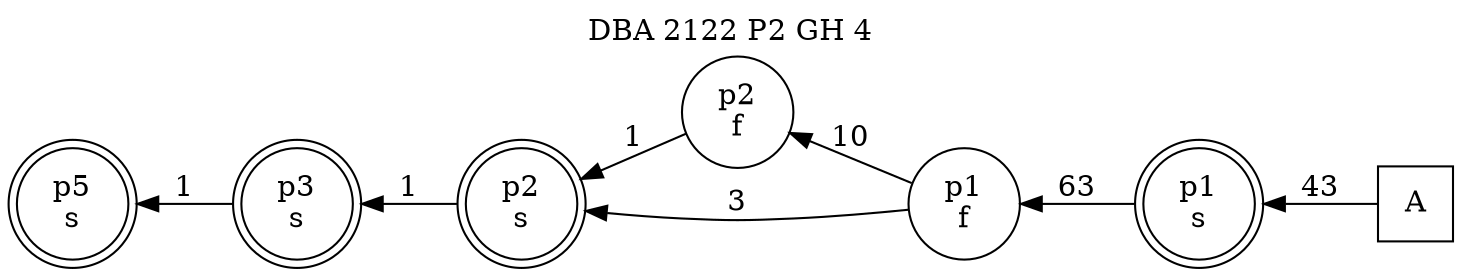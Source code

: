 digraph DBA_2122_P2_GH_4_GOOD {
labelloc="tl"
label= " DBA 2122 P2 GH 4 "
rankdir="RL";
graph [ size=" 10 , 10 !"]

"A" [shape="square" label="A"]
"p1_s" [shape="doublecircle" label="p1
s"]
"p1_f" [shape="circle" label="p1
f"]
"p2_f" [shape="circle" label="p2
f"]
"p2_s" [shape="doublecircle" label="p2
s"]
"p3_s" [shape="doublecircle" label="p3
s"]
"p5_s" [shape="doublecircle" label="p5
s"]
"A" -> "p1_s" [ label=43]
"p1_s" -> "p1_f" [ label=63]
"p1_f" -> "p2_f" [ label=10]
"p1_f" -> "p2_s" [ label=3]
"p2_f" -> "p2_s" [ label=1]
"p2_s" -> "p3_s" [ label=1]
"p3_s" -> "p5_s" [ label=1]
}
